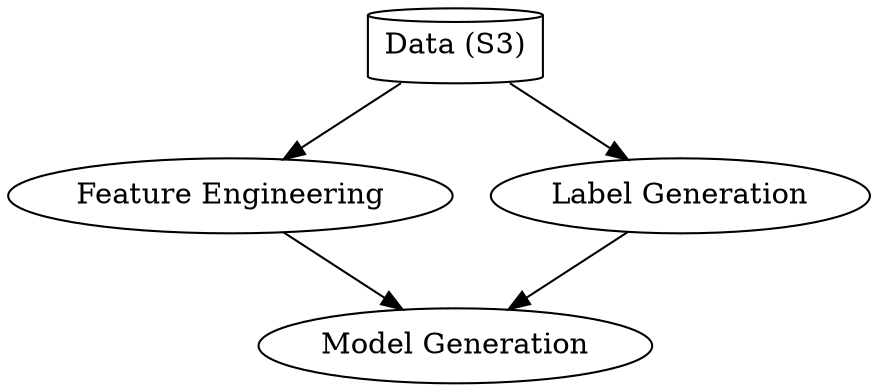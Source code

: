 digraph G {
    // splines="FALSE";

    // /* Entities */
    feat [label="Feature Engineering"]
    label [label="Label Generation"]
    model [label="Model Generation"]
    data [label="Data (S3)", shape="cylinder"]
    
    // /* Relationships */
    data -> feat, label -> model
}